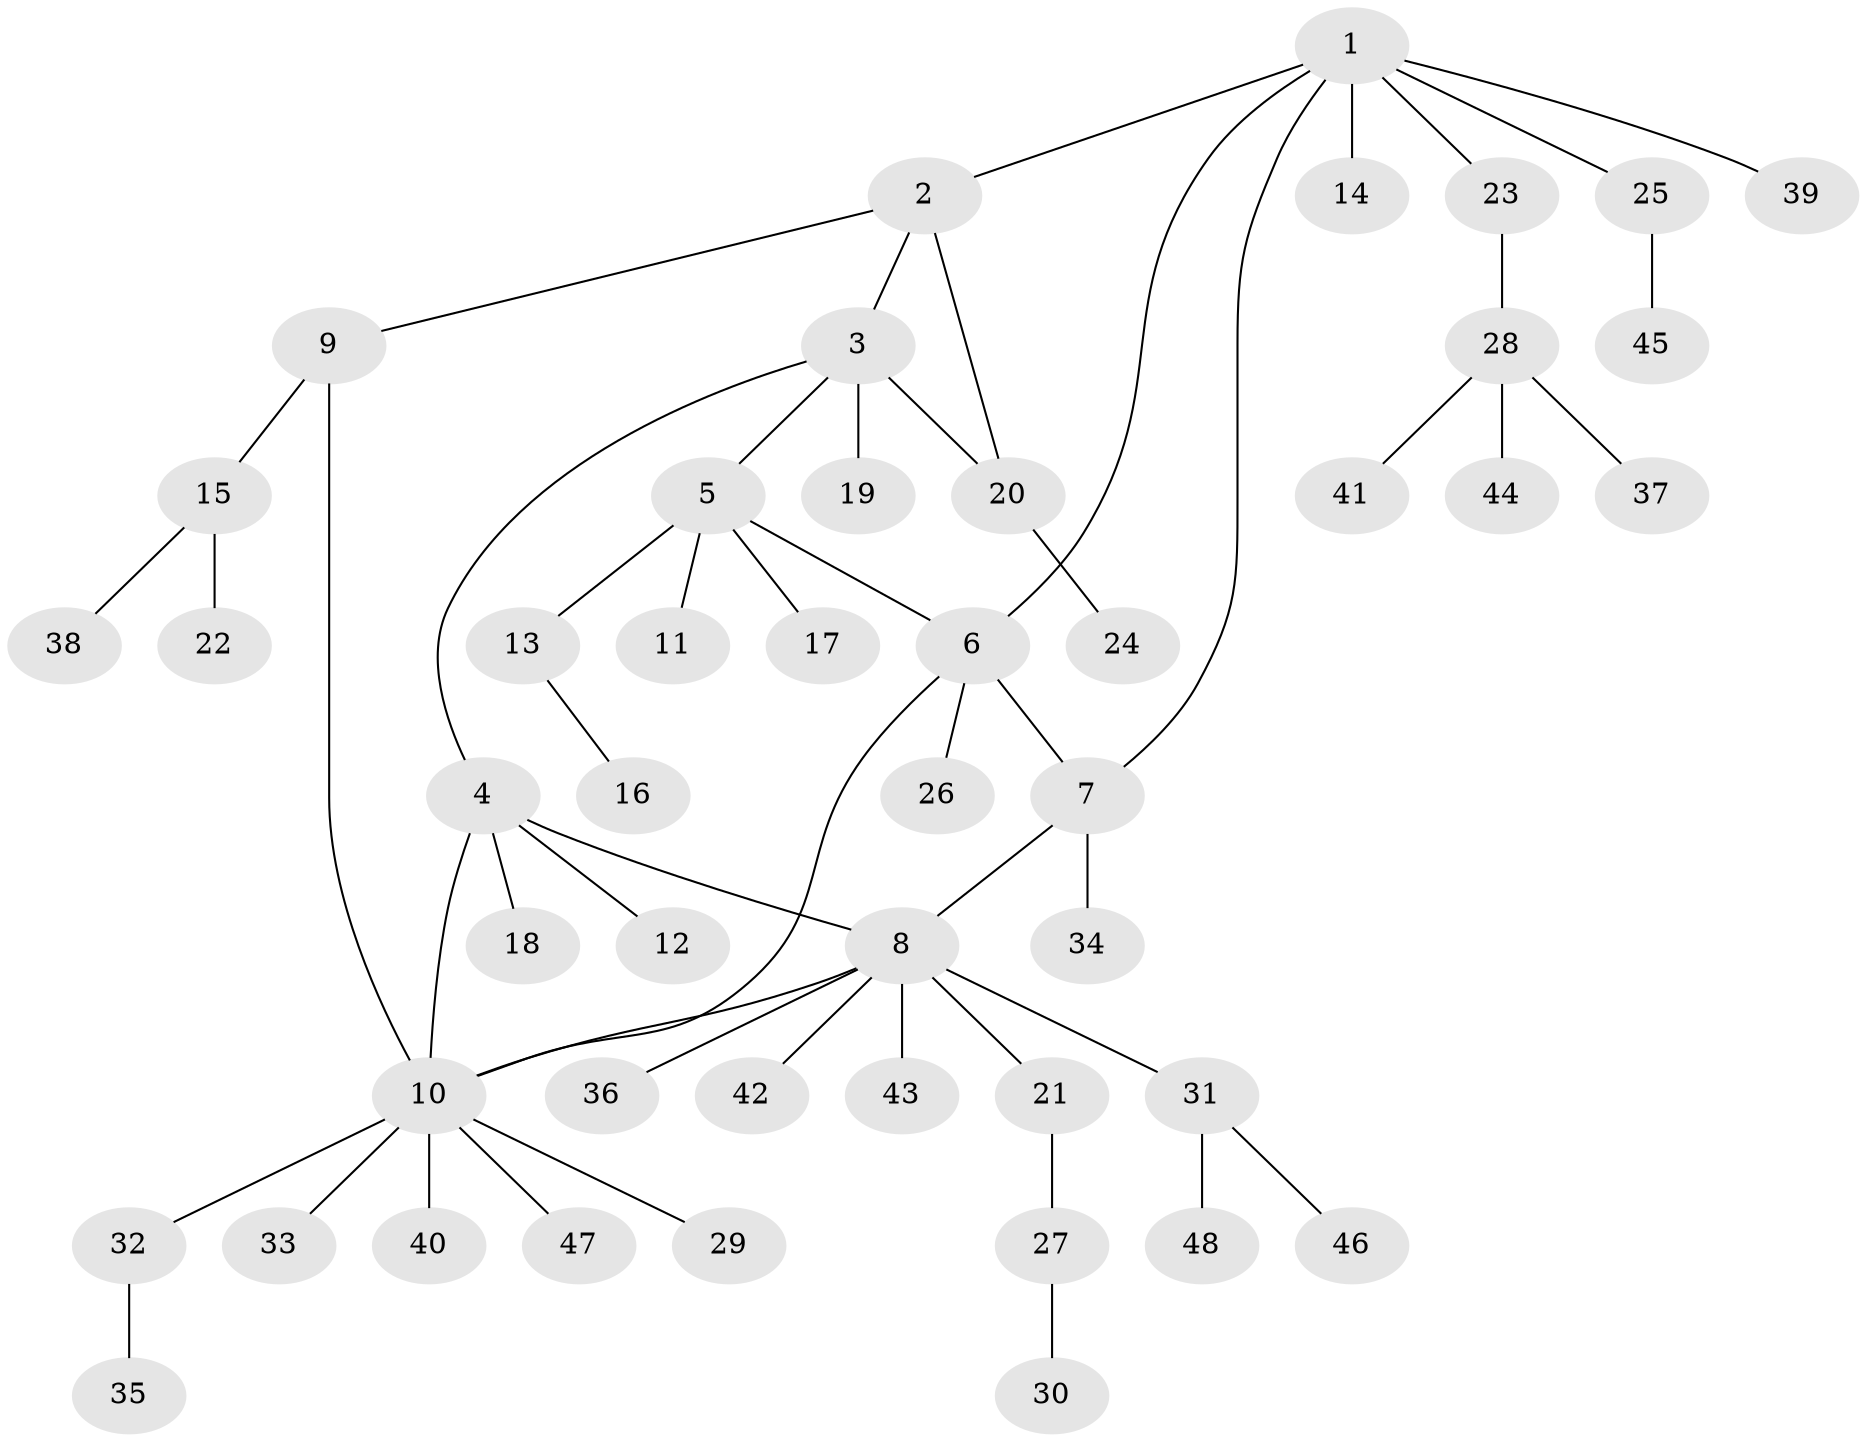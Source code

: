 // Generated by graph-tools (version 1.1) at 2025/26/03/09/25 03:26:47]
// undirected, 48 vertices, 54 edges
graph export_dot {
graph [start="1"]
  node [color=gray90,style=filled];
  1;
  2;
  3;
  4;
  5;
  6;
  7;
  8;
  9;
  10;
  11;
  12;
  13;
  14;
  15;
  16;
  17;
  18;
  19;
  20;
  21;
  22;
  23;
  24;
  25;
  26;
  27;
  28;
  29;
  30;
  31;
  32;
  33;
  34;
  35;
  36;
  37;
  38;
  39;
  40;
  41;
  42;
  43;
  44;
  45;
  46;
  47;
  48;
  1 -- 2;
  1 -- 6;
  1 -- 7;
  1 -- 14;
  1 -- 23;
  1 -- 25;
  1 -- 39;
  2 -- 3;
  2 -- 9;
  2 -- 20;
  3 -- 4;
  3 -- 5;
  3 -- 19;
  3 -- 20;
  4 -- 8;
  4 -- 10;
  4 -- 12;
  4 -- 18;
  5 -- 6;
  5 -- 11;
  5 -- 13;
  5 -- 17;
  6 -- 7;
  6 -- 10;
  6 -- 26;
  7 -- 8;
  7 -- 34;
  8 -- 10;
  8 -- 21;
  8 -- 31;
  8 -- 36;
  8 -- 42;
  8 -- 43;
  9 -- 10;
  9 -- 15;
  10 -- 29;
  10 -- 32;
  10 -- 33;
  10 -- 40;
  10 -- 47;
  13 -- 16;
  15 -- 22;
  15 -- 38;
  20 -- 24;
  21 -- 27;
  23 -- 28;
  25 -- 45;
  27 -- 30;
  28 -- 37;
  28 -- 41;
  28 -- 44;
  31 -- 46;
  31 -- 48;
  32 -- 35;
}
